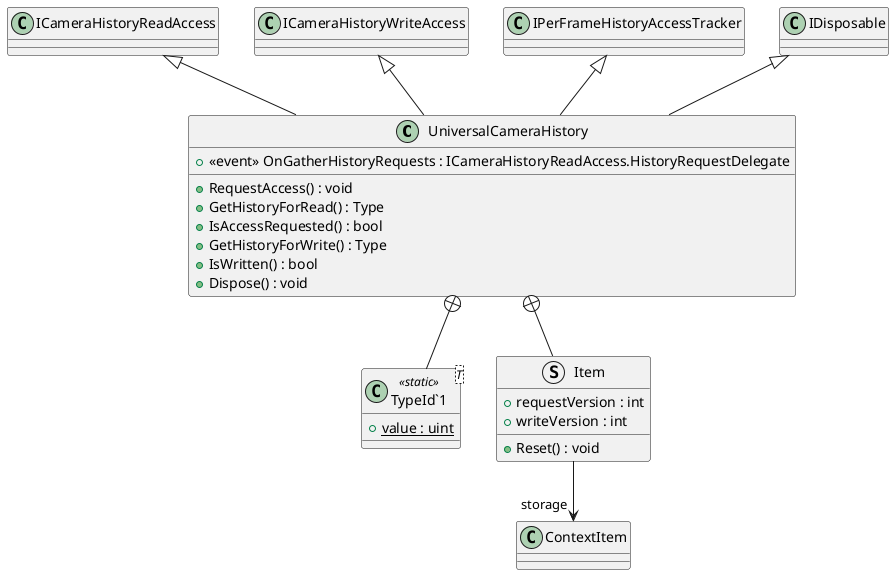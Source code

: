 @startuml
class UniversalCameraHistory {
    + RequestAccess() : void
    + GetHistoryForRead() : Type
    + IsAccessRequested() : bool
    + GetHistoryForWrite() : Type
    + IsWritten() : bool
    +  <<event>> OnGatherHistoryRequests : ICameraHistoryReadAccess.HistoryRequestDelegate 
    + Dispose() : void
}
class "TypeId`1"<T> <<static>> {
    + {static} value : uint
}
struct Item {
    + requestVersion : int
    + writeVersion : int
    + Reset() : void
}
ICameraHistoryReadAccess <|-- UniversalCameraHistory
ICameraHistoryWriteAccess <|-- UniversalCameraHistory
IPerFrameHistoryAccessTracker <|-- UniversalCameraHistory
IDisposable <|-- UniversalCameraHistory
UniversalCameraHistory +-- "TypeId`1"
UniversalCameraHistory +-- Item
Item --> "storage" ContextItem
@enduml
